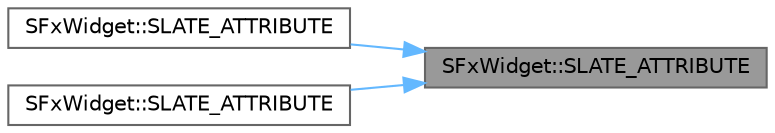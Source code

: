 digraph "SFxWidget::SLATE_ATTRIBUTE"
{
 // INTERACTIVE_SVG=YES
 // LATEX_PDF_SIZE
  bgcolor="transparent";
  edge [fontname=Helvetica,fontsize=10,labelfontname=Helvetica,labelfontsize=10];
  node [fontname=Helvetica,fontsize=10,shape=box,height=0.2,width=0.4];
  rankdir="RL";
  Node1 [id="Node000001",label="SFxWidget::SLATE_ATTRIBUTE",height=0.2,width=0.4,color="gray40", fillcolor="grey60", style="filled", fontcolor="black",tooltip="Scale the visuals of this widget."];
  Node1 -> Node2 [id="edge1_Node000001_Node000002",dir="back",color="steelblue1",style="solid",tooltip=" "];
  Node2 [id="Node000002",label="SFxWidget::SLATE_ATTRIBUTE",height=0.2,width=0.4,color="grey40", fillcolor="white", style="filled",URL="$df/dbd/classSFxWidget.html#a67b8e1dafa09f20b05a8048d2fbeae36",tooltip="Should the FX widget disable all clipping and show through regardless of its parents' bounds."];
  Node1 -> Node3 [id="edge2_Node000001_Node000003",dir="back",color="steelblue1",style="solid",tooltip=" "];
  Node3 [id="Node000003",label="SFxWidget::SLATE_ATTRIBUTE",height=0.2,width=0.4,color="grey40", fillcolor="white", style="filled",URL="$df/dbd/classSFxWidget.html#a651f87768e31930a27c86328637a29ba",tooltip="Just like visual scale only affects Geometry."];
}
